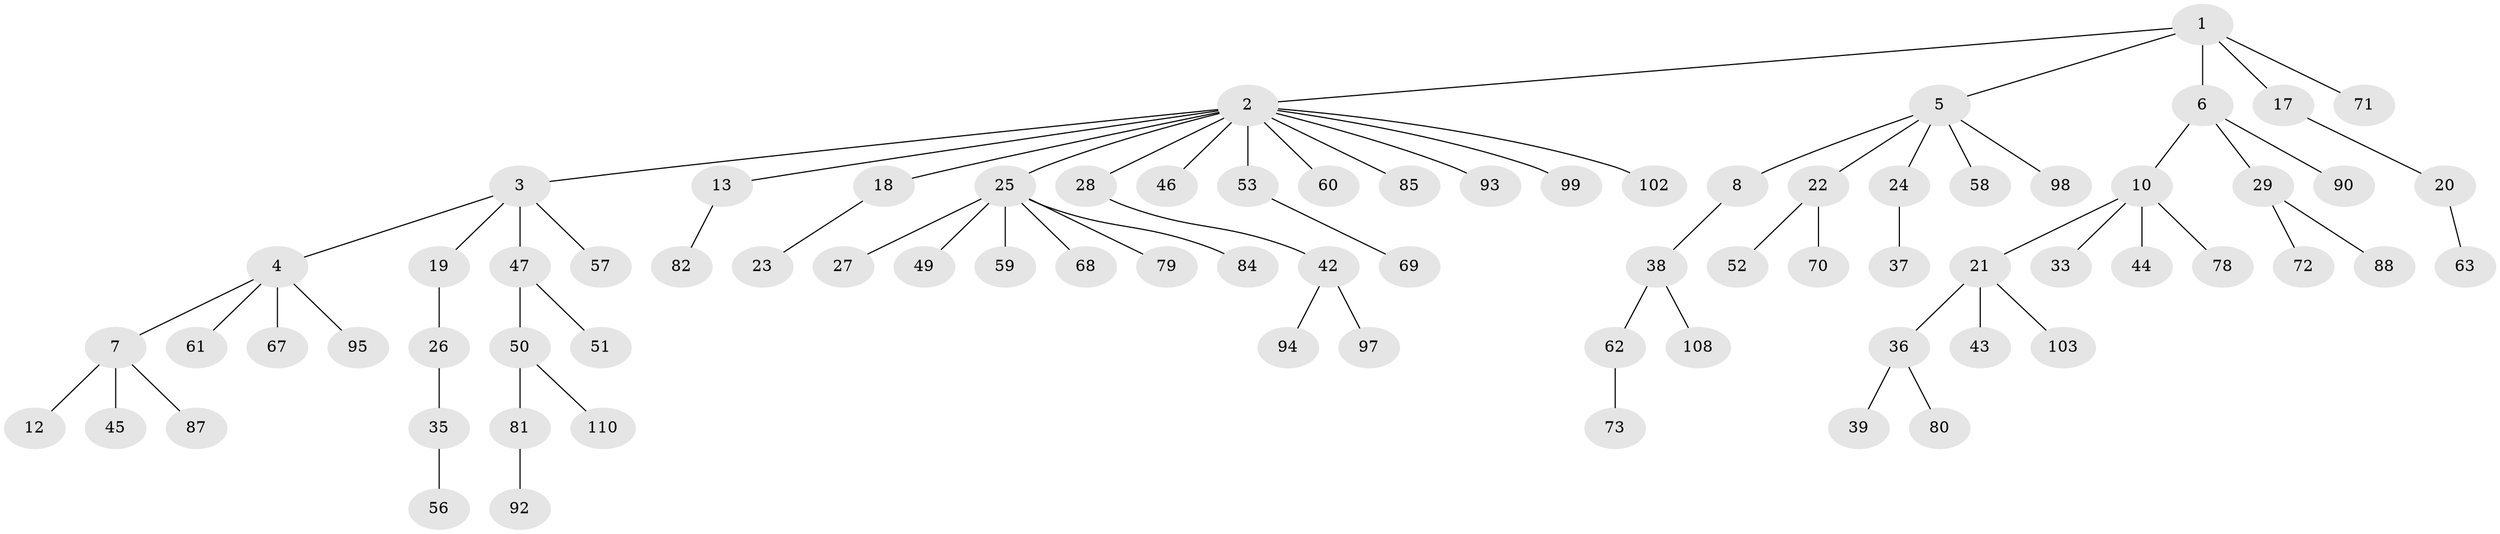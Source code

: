 // original degree distribution, {5: 0.05454545454545454, 10: 0.00909090909090909, 6: 0.03636363636363636, 3: 0.09090909090909091, 2: 0.23636363636363636, 1: 0.5454545454545454, 4: 0.02727272727272727}
// Generated by graph-tools (version 1.1) at 2025/11/02/27/25 16:11:25]
// undirected, 77 vertices, 76 edges
graph export_dot {
graph [start="1"]
  node [color=gray90,style=filled];
  1 [super="+14"];
  2 [super="+11"];
  3 [super="+16"];
  4 [super="+55"];
  5 [super="+9"];
  6 [super="+15"];
  7 [super="+89"];
  8 [super="+107"];
  10 [super="+77"];
  12;
  13;
  17;
  18;
  19;
  20 [super="+109"];
  21 [super="+32"];
  22 [super="+91"];
  23 [super="+34"];
  24;
  25 [super="+31"];
  26;
  27 [super="+30"];
  28 [super="+100"];
  29 [super="+54"];
  33 [super="+66"];
  35 [super="+40"];
  36 [super="+48"];
  37 [super="+75"];
  38 [super="+41"];
  39 [super="+101"];
  42 [super="+96"];
  43;
  44;
  45;
  46;
  47;
  49;
  50 [super="+83"];
  51 [super="+65"];
  52;
  53;
  56;
  57;
  58 [super="+74"];
  59;
  60;
  61;
  62 [super="+64"];
  63;
  67 [super="+86"];
  68;
  69 [super="+76"];
  70;
  71;
  72;
  73 [super="+106"];
  78;
  79 [super="+105"];
  80;
  81;
  82;
  84;
  85;
  87;
  88 [super="+104"];
  90;
  92;
  93;
  94;
  95;
  97;
  98;
  99;
  102;
  103;
  108;
  110;
  1 -- 2;
  1 -- 5;
  1 -- 6;
  1 -- 71;
  1 -- 17;
  2 -- 3;
  2 -- 13;
  2 -- 28;
  2 -- 53;
  2 -- 85;
  2 -- 93;
  2 -- 99;
  2 -- 102;
  2 -- 18;
  2 -- 25;
  2 -- 60;
  2 -- 46;
  3 -- 4;
  3 -- 19;
  3 -- 47;
  3 -- 57;
  4 -- 7;
  4 -- 61;
  4 -- 67;
  4 -- 95;
  5 -- 8;
  5 -- 22;
  5 -- 24;
  5 -- 58;
  5 -- 98;
  6 -- 10;
  6 -- 29;
  6 -- 90;
  7 -- 12;
  7 -- 45;
  7 -- 87;
  8 -- 38;
  10 -- 21;
  10 -- 33;
  10 -- 44;
  10 -- 78;
  13 -- 82;
  17 -- 20;
  18 -- 23;
  19 -- 26;
  20 -- 63;
  21 -- 36;
  21 -- 43;
  21 -- 103;
  22 -- 52;
  22 -- 70;
  24 -- 37;
  25 -- 27;
  25 -- 59;
  25 -- 79;
  25 -- 84;
  25 -- 68;
  25 -- 49;
  26 -- 35;
  28 -- 42;
  29 -- 72;
  29 -- 88;
  35 -- 56;
  36 -- 39;
  36 -- 80;
  38 -- 62;
  38 -- 108;
  42 -- 94;
  42 -- 97;
  47 -- 50;
  47 -- 51;
  50 -- 81;
  50 -- 110;
  53 -- 69;
  62 -- 73;
  81 -- 92;
}
